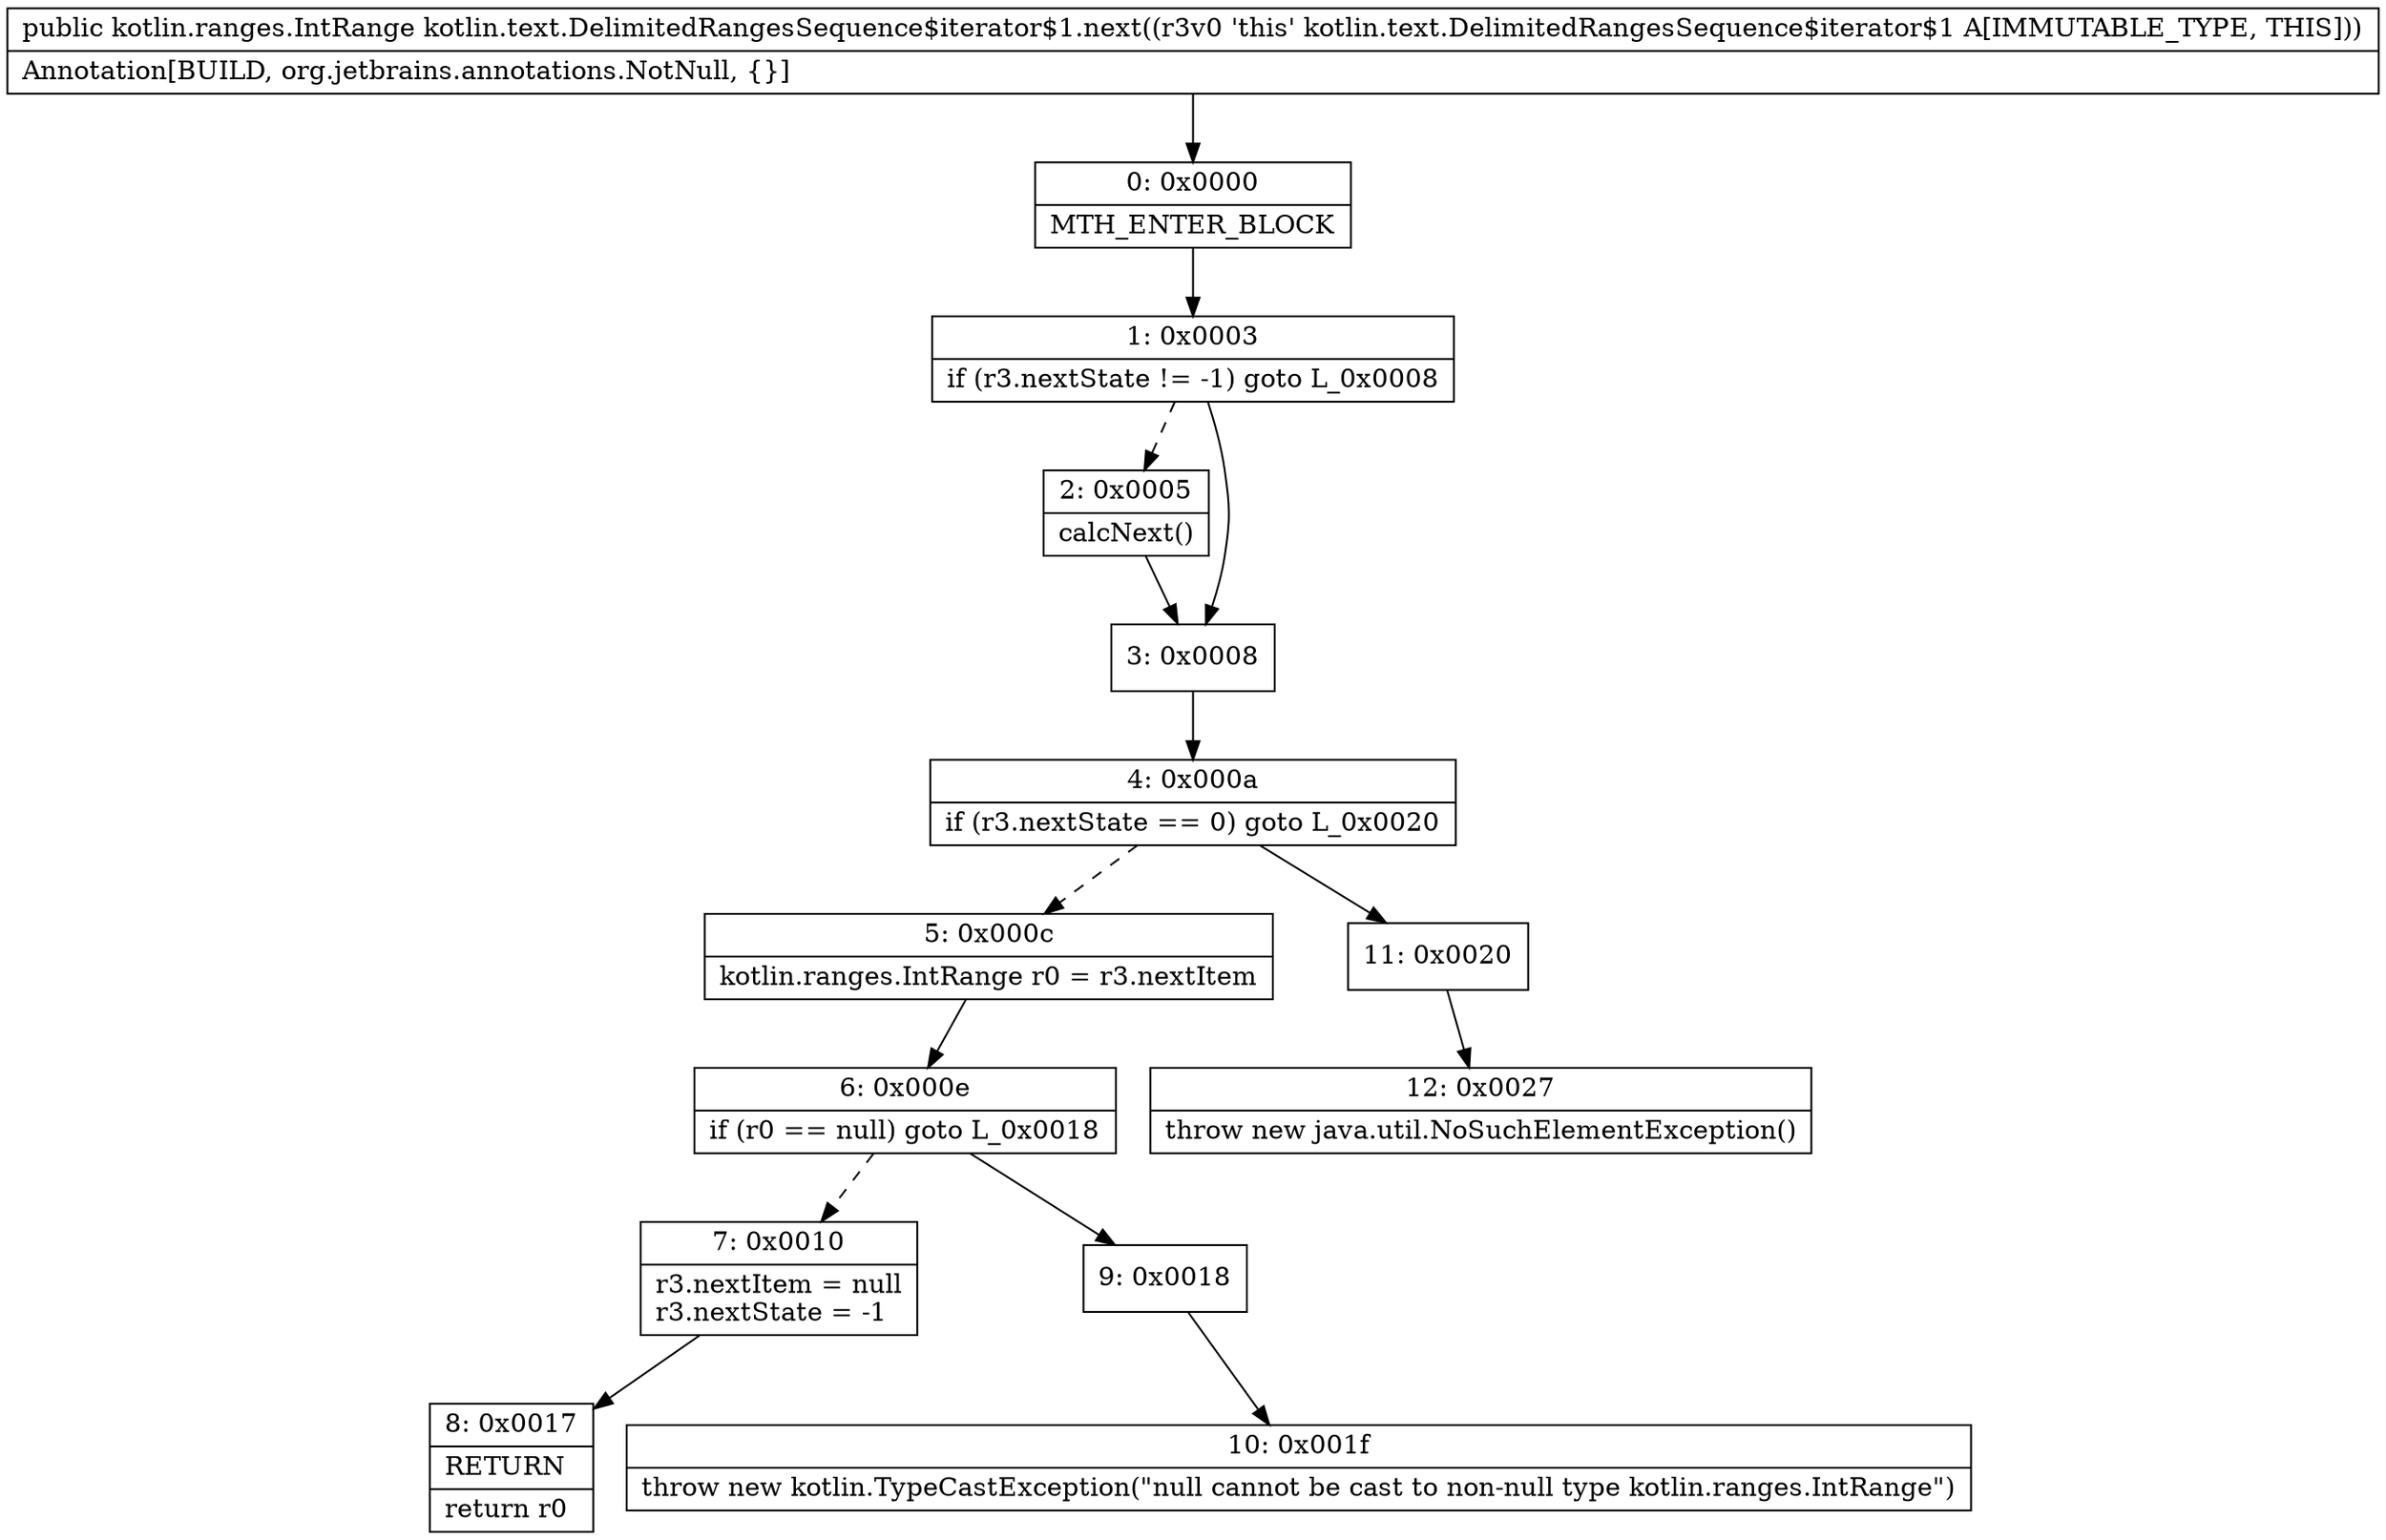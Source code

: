 digraph "CFG forkotlin.text.DelimitedRangesSequence$iterator$1.next()Lkotlin\/ranges\/IntRange;" {
Node_0 [shape=record,label="{0\:\ 0x0000|MTH_ENTER_BLOCK\l}"];
Node_1 [shape=record,label="{1\:\ 0x0003|if (r3.nextState != \-1) goto L_0x0008\l}"];
Node_2 [shape=record,label="{2\:\ 0x0005|calcNext()\l}"];
Node_3 [shape=record,label="{3\:\ 0x0008}"];
Node_4 [shape=record,label="{4\:\ 0x000a|if (r3.nextState == 0) goto L_0x0020\l}"];
Node_5 [shape=record,label="{5\:\ 0x000c|kotlin.ranges.IntRange r0 = r3.nextItem\l}"];
Node_6 [shape=record,label="{6\:\ 0x000e|if (r0 == null) goto L_0x0018\l}"];
Node_7 [shape=record,label="{7\:\ 0x0010|r3.nextItem = null\lr3.nextState = \-1\l}"];
Node_8 [shape=record,label="{8\:\ 0x0017|RETURN\l|return r0\l}"];
Node_9 [shape=record,label="{9\:\ 0x0018}"];
Node_10 [shape=record,label="{10\:\ 0x001f|throw new kotlin.TypeCastException(\"null cannot be cast to non\-null type kotlin.ranges.IntRange\")\l}"];
Node_11 [shape=record,label="{11\:\ 0x0020}"];
Node_12 [shape=record,label="{12\:\ 0x0027|throw new java.util.NoSuchElementException()\l}"];
MethodNode[shape=record,label="{public kotlin.ranges.IntRange kotlin.text.DelimitedRangesSequence$iterator$1.next((r3v0 'this' kotlin.text.DelimitedRangesSequence$iterator$1 A[IMMUTABLE_TYPE, THIS]))  | Annotation[BUILD, org.jetbrains.annotations.NotNull, \{\}]\l}"];
MethodNode -> Node_0;
Node_0 -> Node_1;
Node_1 -> Node_2[style=dashed];
Node_1 -> Node_3;
Node_2 -> Node_3;
Node_3 -> Node_4;
Node_4 -> Node_5[style=dashed];
Node_4 -> Node_11;
Node_5 -> Node_6;
Node_6 -> Node_7[style=dashed];
Node_6 -> Node_9;
Node_7 -> Node_8;
Node_9 -> Node_10;
Node_11 -> Node_12;
}

